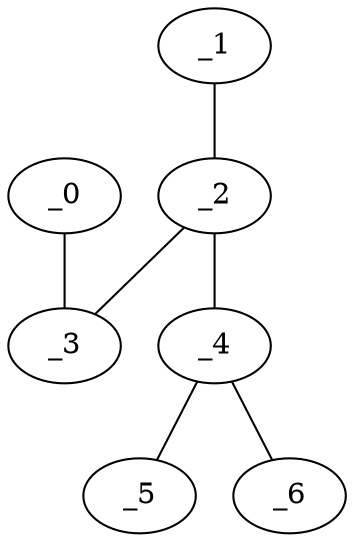 graph EP1_0091 {
	_0	 [x="1.98836",
		y="2.42135"];
	_3	 [x="1.14026",
		y="2.5494"];
	_0 -- _3;
	_1	 [x="2.09163",
		y="0.426172"];
	_2	 [x="0.721346",
		y="0.711261"];
	_1 -- _2;
	_2 -- _3;
	_4	 [x="0.6",
		y="1.74"];
	_2 -- _4;
	_5	 [x="2.44296",
		y="1.57099"];
	_4 -- _5;
	_6	 [x="2.75952",
		y="2.90175"];
	_4 -- _6;
}
